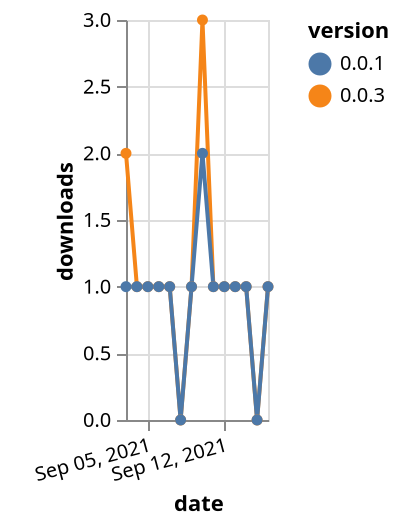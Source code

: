 {"$schema": "https://vega.github.io/schema/vega-lite/v5.json", "description": "A simple bar chart with embedded data.", "data": {"values": [{"date": "2021-09-03", "total": 122, "delta": 2, "version": "0.0.3"}, {"date": "2021-09-04", "total": 123, "delta": 1, "version": "0.0.3"}, {"date": "2021-09-05", "total": 124, "delta": 1, "version": "0.0.3"}, {"date": "2021-09-06", "total": 125, "delta": 1, "version": "0.0.3"}, {"date": "2021-09-07", "total": 126, "delta": 1, "version": "0.0.3"}, {"date": "2021-09-08", "total": 126, "delta": 0, "version": "0.0.3"}, {"date": "2021-09-09", "total": 127, "delta": 1, "version": "0.0.3"}, {"date": "2021-09-10", "total": 130, "delta": 3, "version": "0.0.3"}, {"date": "2021-09-11", "total": 131, "delta": 1, "version": "0.0.3"}, {"date": "2021-09-12", "total": 132, "delta": 1, "version": "0.0.3"}, {"date": "2021-09-13", "total": 133, "delta": 1, "version": "0.0.3"}, {"date": "2021-09-14", "total": 134, "delta": 1, "version": "0.0.3"}, {"date": "2021-09-15", "total": 134, "delta": 0, "version": "0.0.3"}, {"date": "2021-09-16", "total": 135, "delta": 1, "version": "0.0.3"}, {"date": "2021-09-03", "total": 138, "delta": 1, "version": "0.0.1"}, {"date": "2021-09-04", "total": 139, "delta": 1, "version": "0.0.1"}, {"date": "2021-09-05", "total": 140, "delta": 1, "version": "0.0.1"}, {"date": "2021-09-06", "total": 141, "delta": 1, "version": "0.0.1"}, {"date": "2021-09-07", "total": 142, "delta": 1, "version": "0.0.1"}, {"date": "2021-09-08", "total": 142, "delta": 0, "version": "0.0.1"}, {"date": "2021-09-09", "total": 143, "delta": 1, "version": "0.0.1"}, {"date": "2021-09-10", "total": 145, "delta": 2, "version": "0.0.1"}, {"date": "2021-09-11", "total": 146, "delta": 1, "version": "0.0.1"}, {"date": "2021-09-12", "total": 147, "delta": 1, "version": "0.0.1"}, {"date": "2021-09-13", "total": 148, "delta": 1, "version": "0.0.1"}, {"date": "2021-09-14", "total": 149, "delta": 1, "version": "0.0.1"}, {"date": "2021-09-15", "total": 149, "delta": 0, "version": "0.0.1"}, {"date": "2021-09-16", "total": 150, "delta": 1, "version": "0.0.1"}]}, "width": "container", "mark": {"type": "line", "point": {"filled": true}}, "encoding": {"x": {"field": "date", "type": "temporal", "timeUnit": "yearmonthdate", "title": "date", "axis": {"labelAngle": -15}}, "y": {"field": "delta", "type": "quantitative", "title": "downloads"}, "color": {"field": "version", "type": "nominal"}, "tooltip": {"field": "delta"}}}